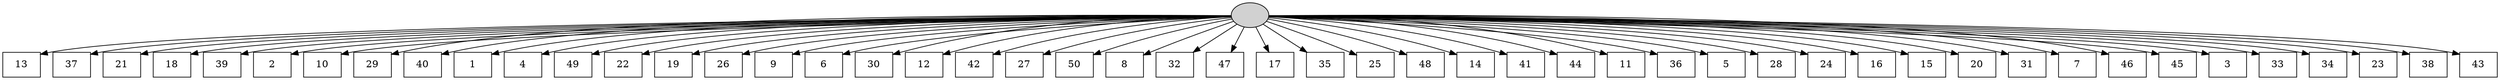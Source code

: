 digraph G {
0[style=filled, fillcolor=grey82, label=""];
1[shape=box,style=filled, fillcolor=white,label="13\n"];
2[shape=box,style=filled, fillcolor=white,label="37\n"];
3[shape=box,style=filled, fillcolor=white,label="21\n"];
4[shape=box,style=filled, fillcolor=white,label="18\n"];
5[shape=box,style=filled, fillcolor=white,label="39\n"];
6[shape=box,style=filled, fillcolor=white,label="2\n"];
7[shape=box,style=filled, fillcolor=white,label="10\n"];
8[shape=box,style=filled, fillcolor=white,label="29\n"];
9[shape=box,style=filled, fillcolor=white,label="40\n"];
10[shape=box,style=filled, fillcolor=white,label="1\n"];
11[shape=box,style=filled, fillcolor=white,label="4\n"];
12[shape=box,style=filled, fillcolor=white,label="49\n"];
13[shape=box,style=filled, fillcolor=white,label="22\n"];
14[shape=box,style=filled, fillcolor=white,label="19\n"];
15[shape=box,style=filled, fillcolor=white,label="26\n"];
16[shape=box,style=filled, fillcolor=white,label="9\n"];
17[shape=box,style=filled, fillcolor=white,label="6\n"];
18[shape=box,style=filled, fillcolor=white,label="30\n"];
19[shape=box,style=filled, fillcolor=white,label="12\n"];
20[shape=box,style=filled, fillcolor=white,label="42\n"];
21[shape=box,style=filled, fillcolor=white,label="27\n"];
22[shape=box,style=filled, fillcolor=white,label="50\n"];
23[shape=box,style=filled, fillcolor=white,label="8\n"];
24[shape=box,style=filled, fillcolor=white,label="32\n"];
25[shape=box,style=filled, fillcolor=white,label="47\n"];
26[shape=box,style=filled, fillcolor=white,label="17\n"];
27[shape=box,style=filled, fillcolor=white,label="35\n"];
28[shape=box,style=filled, fillcolor=white,label="25\n"];
29[shape=box,style=filled, fillcolor=white,label="48\n"];
30[shape=box,style=filled, fillcolor=white,label="14\n"];
31[shape=box,style=filled, fillcolor=white,label="41\n"];
32[shape=box,style=filled, fillcolor=white,label="44\n"];
33[shape=box,style=filled, fillcolor=white,label="11\n"];
34[shape=box,style=filled, fillcolor=white,label="36\n"];
35[shape=box,style=filled, fillcolor=white,label="5\n"];
36[shape=box,style=filled, fillcolor=white,label="28\n"];
37[shape=box,style=filled, fillcolor=white,label="24\n"];
38[shape=box,style=filled, fillcolor=white,label="16\n"];
39[shape=box,style=filled, fillcolor=white,label="15\n"];
40[shape=box,style=filled, fillcolor=white,label="20\n"];
41[shape=box,style=filled, fillcolor=white,label="31\n"];
42[shape=box,style=filled, fillcolor=white,label="7\n"];
43[shape=box,style=filled, fillcolor=white,label="46\n"];
44[shape=box,style=filled, fillcolor=white,label="45\n"];
45[shape=box,style=filled, fillcolor=white,label="3\n"];
46[shape=box,style=filled, fillcolor=white,label="33\n"];
47[shape=box,style=filled, fillcolor=white,label="34\n"];
48[shape=box,style=filled, fillcolor=white,label="23\n"];
49[shape=box,style=filled, fillcolor=white,label="38\n"];
50[shape=box,style=filled, fillcolor=white,label="43\n"];
0->1 ;
0->2 ;
0->3 ;
0->4 ;
0->5 ;
0->6 ;
0->7 ;
0->8 ;
0->9 ;
0->10 ;
0->11 ;
0->12 ;
0->13 ;
0->14 ;
0->15 ;
0->16 ;
0->17 ;
0->18 ;
0->19 ;
0->20 ;
0->21 ;
0->22 ;
0->23 ;
0->24 ;
0->25 ;
0->26 ;
0->27 ;
0->28 ;
0->29 ;
0->30 ;
0->31 ;
0->32 ;
0->33 ;
0->34 ;
0->35 ;
0->36 ;
0->37 ;
0->38 ;
0->39 ;
0->40 ;
0->41 ;
0->42 ;
0->43 ;
0->44 ;
0->45 ;
0->46 ;
0->47 ;
0->48 ;
0->49 ;
0->50 ;
}
